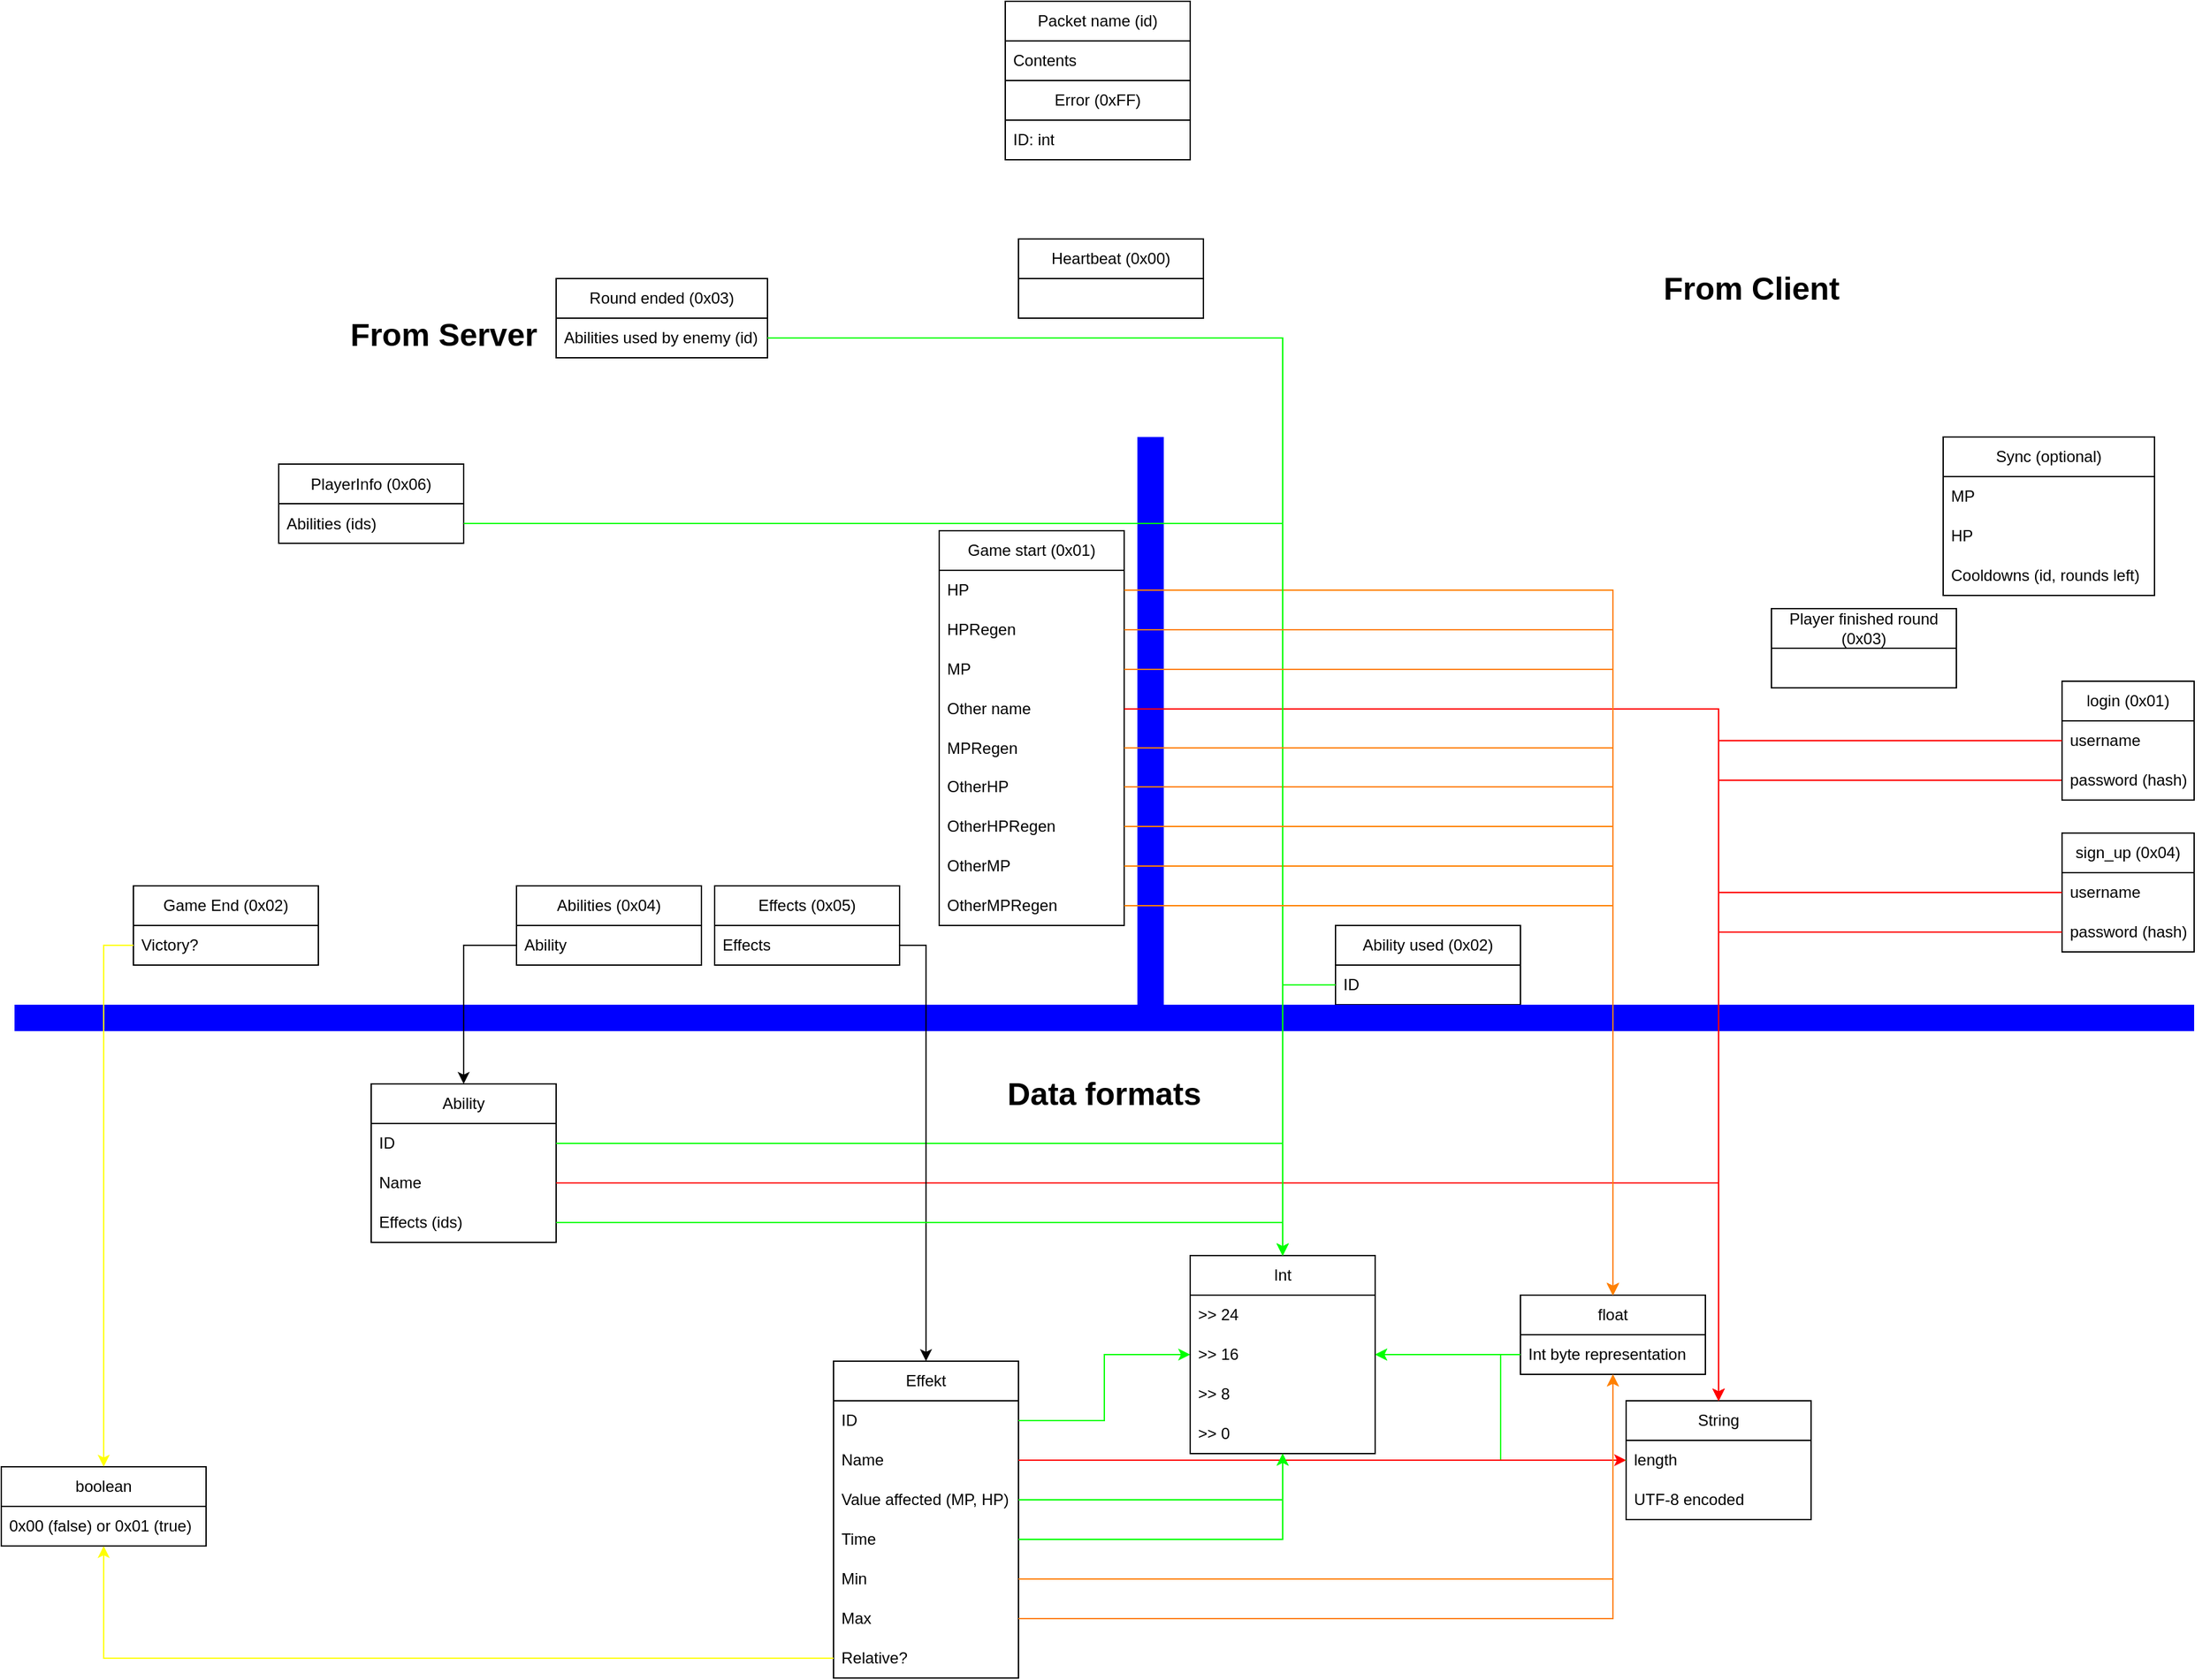 <mxfile version="24.5.3" type="device">
  <diagram name="Page-1" id="1aXTQvaHOBbPSqx9FsLq">
    <mxGraphModel dx="2359" dy="1979" grid="1" gridSize="10" guides="1" tooltips="1" connect="1" arrows="1" fold="1" page="1" pageScale="1" pageWidth="850" pageHeight="1100" math="0" shadow="0">
      <root>
        <mxCell id="0" />
        <mxCell id="1" parent="0" />
        <mxCell id="ZYOzPeOD46tJgNTAeWL3-3" value="Packet name (id)" style="swimlane;fontStyle=0;childLayout=stackLayout;horizontal=1;startSize=30;horizontalStack=0;resizeParent=1;resizeParentMax=0;resizeLast=0;collapsible=1;marginBottom=0;whiteSpace=wrap;html=1;" parent="1" vertex="1">
          <mxGeometry x="-80" y="-180" width="140" height="120" as="geometry" />
        </mxCell>
        <mxCell id="ZYOzPeOD46tJgNTAeWL3-5" value="Contents" style="text;strokeColor=none;fillColor=none;align=left;verticalAlign=middle;spacingLeft=4;spacingRight=4;overflow=hidden;points=[[0,0.5],[1,0.5]];portConstraint=eastwest;rotatable=0;whiteSpace=wrap;html=1;" parent="ZYOzPeOD46tJgNTAeWL3-3" vertex="1">
          <mxGeometry y="30" width="140" height="30" as="geometry" />
        </mxCell>
        <mxCell id="ZYOzPeOD46tJgNTAeWL3-103" value="Error&amp;nbsp;(0xFF)" style="swimlane;fontStyle=0;childLayout=stackLayout;horizontal=1;startSize=30;horizontalStack=0;resizeParent=1;resizeParentMax=0;resizeLast=0;collapsible=1;marginBottom=0;whiteSpace=wrap;html=1;" parent="ZYOzPeOD46tJgNTAeWL3-3" vertex="1">
          <mxGeometry y="60" width="140" height="60" as="geometry" />
        </mxCell>
        <mxCell id="ZYOzPeOD46tJgNTAeWL3-104" value="ID: int" style="text;strokeColor=none;fillColor=none;align=left;verticalAlign=middle;spacingLeft=4;spacingRight=4;overflow=hidden;points=[[0,0.5],[1,0.5]];portConstraint=eastwest;rotatable=0;whiteSpace=wrap;html=1;" parent="ZYOzPeOD46tJgNTAeWL3-103" vertex="1">
          <mxGeometry y="30" width="140" height="30" as="geometry" />
        </mxCell>
        <mxCell id="ZYOzPeOD46tJgNTAeWL3-7" value="Heartbeat (0x00)" style="swimlane;fontStyle=0;childLayout=stackLayout;horizontal=1;startSize=30;horizontalStack=0;resizeParent=1;resizeParentMax=0;resizeLast=0;collapsible=1;marginBottom=0;whiteSpace=wrap;html=1;" parent="1" vertex="1">
          <mxGeometry x="-70" width="140" height="60" as="geometry" />
        </mxCell>
        <mxCell id="ZYOzPeOD46tJgNTAeWL3-80" style="edgeStyle=orthogonalEdgeStyle;rounded=0;orthogonalLoop=1;jettySize=auto;html=1;exitX=0;exitY=0.5;exitDx=0;exitDy=0;strokeColor=#FF0000;" parent="1" source="ZYOzPeOD46tJgNTAeWL3-13" target="ZYOzPeOD46tJgNTAeWL3-75" edge="1">
          <mxGeometry relative="1" as="geometry" />
        </mxCell>
        <mxCell id="ZYOzPeOD46tJgNTAeWL3-10" value="login (0x01)" style="swimlane;fontStyle=0;childLayout=stackLayout;horizontal=1;startSize=30;horizontalStack=0;resizeParent=1;resizeParentMax=0;resizeLast=0;collapsible=1;marginBottom=0;whiteSpace=wrap;html=1;" parent="1" vertex="1">
          <mxGeometry x="720" y="335" width="100" height="90" as="geometry">
            <mxRectangle x="510" y="110" width="70" height="30" as="alternateBounds" />
          </mxGeometry>
        </mxCell>
        <mxCell id="ZYOzPeOD46tJgNTAeWL3-11" value="&lt;div&gt;username&lt;/div&gt;" style="text;strokeColor=none;fillColor=none;align=left;verticalAlign=middle;spacingLeft=4;spacingRight=4;overflow=hidden;points=[[0,0.5],[1,0.5]];portConstraint=eastwest;rotatable=0;whiteSpace=wrap;html=1;" parent="ZYOzPeOD46tJgNTAeWL3-10" vertex="1">
          <mxGeometry y="30" width="100" height="30" as="geometry" />
        </mxCell>
        <mxCell id="ZYOzPeOD46tJgNTAeWL3-13" value="&lt;div&gt;password (hash)&lt;/div&gt;" style="text;strokeColor=none;fillColor=none;align=left;verticalAlign=middle;spacingLeft=4;spacingRight=4;overflow=hidden;points=[[0,0.5],[1,0.5]];portConstraint=eastwest;rotatable=0;whiteSpace=wrap;html=1;" parent="ZYOzPeOD46tJgNTAeWL3-10" vertex="1">
          <mxGeometry y="60" width="100" height="30" as="geometry" />
        </mxCell>
        <mxCell id="ZYOzPeOD46tJgNTAeWL3-15" value="Round ended (0x03)" style="swimlane;fontStyle=0;childLayout=stackLayout;horizontal=1;startSize=30;horizontalStack=0;resizeParent=1;resizeParentMax=0;resizeLast=0;collapsible=1;marginBottom=0;whiteSpace=wrap;html=1;" parent="1" vertex="1">
          <mxGeometry x="-420" y="30" width="160" height="60" as="geometry" />
        </mxCell>
        <mxCell id="ZYOzPeOD46tJgNTAeWL3-16" value="Abilities used by enemy (id)" style="text;strokeColor=none;fillColor=none;align=left;verticalAlign=middle;spacingLeft=4;spacingRight=4;overflow=hidden;points=[[0,0.5],[1,0.5]];portConstraint=eastwest;rotatable=0;whiteSpace=wrap;html=1;" parent="ZYOzPeOD46tJgNTAeWL3-15" vertex="1">
          <mxGeometry y="30" width="160" height="30" as="geometry" />
        </mxCell>
        <mxCell id="ZYOzPeOD46tJgNTAeWL3-17" value="Ability used (0x02)" style="swimlane;fontStyle=0;childLayout=stackLayout;horizontal=1;startSize=30;horizontalStack=0;resizeParent=1;resizeParentMax=0;resizeLast=0;collapsible=1;marginBottom=0;whiteSpace=wrap;html=1;" parent="1" vertex="1">
          <mxGeometry x="170" y="520" width="140" height="60" as="geometry" />
        </mxCell>
        <mxCell id="ZYOzPeOD46tJgNTAeWL3-18" value="ID" style="text;strokeColor=none;fillColor=none;align=left;verticalAlign=middle;spacingLeft=4;spacingRight=4;overflow=hidden;points=[[0,0.5],[1,0.5]];portConstraint=eastwest;rotatable=0;whiteSpace=wrap;html=1;" parent="ZYOzPeOD46tJgNTAeWL3-17" vertex="1">
          <mxGeometry y="30" width="140" height="30" as="geometry" />
        </mxCell>
        <mxCell id="ZYOzPeOD46tJgNTAeWL3-20" value="Sync (optional)" style="swimlane;fontStyle=0;childLayout=stackLayout;horizontal=1;startSize=30;horizontalStack=0;resizeParent=1;resizeParentMax=0;resizeLast=0;collapsible=1;marginBottom=0;whiteSpace=wrap;html=1;" parent="1" vertex="1">
          <mxGeometry x="630" y="150" width="160" height="120" as="geometry" />
        </mxCell>
        <mxCell id="ZYOzPeOD46tJgNTAeWL3-21" value="MP" style="text;strokeColor=none;fillColor=none;align=left;verticalAlign=middle;spacingLeft=4;spacingRight=4;overflow=hidden;points=[[0,0.5],[1,0.5]];portConstraint=eastwest;rotatable=0;whiteSpace=wrap;html=1;" parent="ZYOzPeOD46tJgNTAeWL3-20" vertex="1">
          <mxGeometry y="30" width="160" height="30" as="geometry" />
        </mxCell>
        <mxCell id="ZYOzPeOD46tJgNTAeWL3-22" value="HP" style="text;strokeColor=none;fillColor=none;align=left;verticalAlign=middle;spacingLeft=4;spacingRight=4;overflow=hidden;points=[[0,0.5],[1,0.5]];portConstraint=eastwest;rotatable=0;whiteSpace=wrap;html=1;" parent="ZYOzPeOD46tJgNTAeWL3-20" vertex="1">
          <mxGeometry y="60" width="160" height="30" as="geometry" />
        </mxCell>
        <mxCell id="ZYOzPeOD46tJgNTAeWL3-23" value="Cooldowns (id, rounds left)" style="text;strokeColor=none;fillColor=none;align=left;verticalAlign=middle;spacingLeft=4;spacingRight=4;overflow=hidden;points=[[0,0.5],[1,0.5]];portConstraint=eastwest;rotatable=0;whiteSpace=wrap;html=1;" parent="ZYOzPeOD46tJgNTAeWL3-20" vertex="1">
          <mxGeometry y="90" width="160" height="30" as="geometry" />
        </mxCell>
        <mxCell id="ZYOzPeOD46tJgNTAeWL3-24" value="Game start (0x01)" style="swimlane;fontStyle=0;childLayout=stackLayout;horizontal=1;startSize=30;horizontalStack=0;resizeParent=1;resizeParentMax=0;resizeLast=0;collapsible=1;marginBottom=0;whiteSpace=wrap;html=1;" parent="1" vertex="1">
          <mxGeometry x="-130" y="221" width="140" height="299" as="geometry" />
        </mxCell>
        <mxCell id="3pG6W2G9Dq6V3UHfyor2-11" value="HP" style="text;strokeColor=none;fillColor=none;align=left;verticalAlign=middle;spacingLeft=4;spacingRight=4;overflow=hidden;points=[[0,0.5],[1,0.5]];portConstraint=eastwest;rotatable=0;whiteSpace=wrap;html=1;" parent="ZYOzPeOD46tJgNTAeWL3-24" vertex="1">
          <mxGeometry y="30" width="140" height="30" as="geometry" />
        </mxCell>
        <mxCell id="jSCA2mAYh-UvqBloOtYx-34" value="HPRegen" style="text;strokeColor=none;fillColor=none;align=left;verticalAlign=middle;spacingLeft=4;spacingRight=4;overflow=hidden;points=[[0,0.5],[1,0.5]];portConstraint=eastwest;rotatable=0;whiteSpace=wrap;html=1;" vertex="1" parent="ZYOzPeOD46tJgNTAeWL3-24">
          <mxGeometry y="60" width="140" height="30" as="geometry" />
        </mxCell>
        <mxCell id="3pG6W2G9Dq6V3UHfyor2-12" value="MP" style="text;strokeColor=none;fillColor=none;align=left;verticalAlign=middle;spacingLeft=4;spacingRight=4;overflow=hidden;points=[[0,0.5],[1,0.5]];portConstraint=eastwest;rotatable=0;whiteSpace=wrap;html=1;" parent="ZYOzPeOD46tJgNTAeWL3-24" vertex="1">
          <mxGeometry y="90" width="140" height="30" as="geometry" />
        </mxCell>
        <mxCell id="ZYOzPeOD46tJgNTAeWL3-25" value="Other name" style="text;strokeColor=none;fillColor=none;align=left;verticalAlign=middle;spacingLeft=4;spacingRight=4;overflow=hidden;points=[[0,0.5],[1,0.5]];portConstraint=eastwest;rotatable=0;whiteSpace=wrap;html=1;" parent="ZYOzPeOD46tJgNTAeWL3-24" vertex="1">
          <mxGeometry y="120" width="140" height="30" as="geometry" />
        </mxCell>
        <mxCell id="jSCA2mAYh-UvqBloOtYx-12" value="MPRegen" style="text;strokeColor=none;fillColor=none;align=left;verticalAlign=middle;spacingLeft=4;spacingRight=4;overflow=hidden;points=[[0,0.5],[1,0.5]];portConstraint=eastwest;rotatable=0;whiteSpace=wrap;html=1;" vertex="1" parent="ZYOzPeOD46tJgNTAeWL3-24">
          <mxGeometry y="150" width="140" height="29" as="geometry" />
        </mxCell>
        <mxCell id="jSCA2mAYh-UvqBloOtYx-3" value="OtherHP" style="text;strokeColor=none;fillColor=none;align=left;verticalAlign=middle;spacingLeft=4;spacingRight=4;overflow=hidden;points=[[0,0.5],[1,0.5]];portConstraint=eastwest;rotatable=0;whiteSpace=wrap;html=1;" vertex="1" parent="ZYOzPeOD46tJgNTAeWL3-24">
          <mxGeometry y="179" width="140" height="30" as="geometry" />
        </mxCell>
        <mxCell id="jSCA2mAYh-UvqBloOtYx-13" value="OtherHPRegen" style="text;strokeColor=none;fillColor=none;align=left;verticalAlign=middle;spacingLeft=4;spacingRight=4;overflow=hidden;points=[[0,0.5],[1,0.5]];portConstraint=eastwest;rotatable=0;whiteSpace=wrap;html=1;" vertex="1" parent="ZYOzPeOD46tJgNTAeWL3-24">
          <mxGeometry y="209" width="140" height="30" as="geometry" />
        </mxCell>
        <mxCell id="jSCA2mAYh-UvqBloOtYx-4" value="OtherMP" style="text;strokeColor=none;fillColor=none;align=left;verticalAlign=middle;spacingLeft=4;spacingRight=4;overflow=hidden;points=[[0,0.5],[1,0.5]];portConstraint=eastwest;rotatable=0;whiteSpace=wrap;html=1;" vertex="1" parent="ZYOzPeOD46tJgNTAeWL3-24">
          <mxGeometry y="239" width="140" height="30" as="geometry" />
        </mxCell>
        <mxCell id="jSCA2mAYh-UvqBloOtYx-15" value="OtherMPRegen" style="text;strokeColor=none;fillColor=none;align=left;verticalAlign=middle;spacingLeft=4;spacingRight=4;overflow=hidden;points=[[0,0.5],[1,0.5]];portConstraint=eastwest;rotatable=0;whiteSpace=wrap;html=1;" vertex="1" parent="ZYOzPeOD46tJgNTAeWL3-24">
          <mxGeometry y="269" width="140" height="30" as="geometry" />
        </mxCell>
        <mxCell id="ZYOzPeOD46tJgNTAeWL3-26" value="Ability" style="swimlane;fontStyle=0;childLayout=stackLayout;horizontal=1;startSize=30;horizontalStack=0;resizeParent=1;resizeParentMax=0;resizeLast=0;collapsible=1;marginBottom=0;whiteSpace=wrap;html=1;" parent="1" vertex="1">
          <mxGeometry x="-560" y="640" width="140" height="120" as="geometry" />
        </mxCell>
        <mxCell id="ZYOzPeOD46tJgNTAeWL3-27" value="ID" style="text;strokeColor=none;fillColor=none;align=left;verticalAlign=middle;spacingLeft=4;spacingRight=4;overflow=hidden;points=[[0,0.5],[1,0.5]];portConstraint=eastwest;rotatable=0;whiteSpace=wrap;html=1;" parent="ZYOzPeOD46tJgNTAeWL3-26" vertex="1">
          <mxGeometry y="30" width="140" height="30" as="geometry" />
        </mxCell>
        <mxCell id="ZYOzPeOD46tJgNTAeWL3-29" value="Name" style="text;strokeColor=none;fillColor=none;align=left;verticalAlign=middle;spacingLeft=4;spacingRight=4;overflow=hidden;points=[[0,0.5],[1,0.5]];portConstraint=eastwest;rotatable=0;whiteSpace=wrap;html=1;" parent="ZYOzPeOD46tJgNTAeWL3-26" vertex="1">
          <mxGeometry y="60" width="140" height="30" as="geometry" />
        </mxCell>
        <mxCell id="ZYOzPeOD46tJgNTAeWL3-30" value="Effects (ids)" style="text;strokeColor=none;fillColor=none;align=left;verticalAlign=middle;spacingLeft=4;spacingRight=4;overflow=hidden;points=[[0,0.5],[1,0.5]];portConstraint=eastwest;rotatable=0;whiteSpace=wrap;html=1;" parent="ZYOzPeOD46tJgNTAeWL3-26" vertex="1">
          <mxGeometry y="90" width="140" height="30" as="geometry" />
        </mxCell>
        <mxCell id="ZYOzPeOD46tJgNTAeWL3-31" value="Effekt" style="swimlane;fontStyle=0;childLayout=stackLayout;horizontal=1;startSize=30;horizontalStack=0;resizeParent=1;resizeParentMax=0;resizeLast=0;collapsible=1;marginBottom=0;whiteSpace=wrap;html=1;" parent="1" vertex="1">
          <mxGeometry x="-210" y="850" width="140" height="240" as="geometry" />
        </mxCell>
        <mxCell id="ZYOzPeOD46tJgNTAeWL3-32" value="ID" style="text;strokeColor=none;fillColor=none;align=left;verticalAlign=middle;spacingLeft=4;spacingRight=4;overflow=hidden;points=[[0,0.5],[1,0.5]];portConstraint=eastwest;rotatable=0;whiteSpace=wrap;html=1;" parent="ZYOzPeOD46tJgNTAeWL3-31" vertex="1">
          <mxGeometry y="30" width="140" height="30" as="geometry" />
        </mxCell>
        <mxCell id="ZYOzPeOD46tJgNTAeWL3-33" value="Name" style="text;strokeColor=none;fillColor=none;align=left;verticalAlign=middle;spacingLeft=4;spacingRight=4;overflow=hidden;points=[[0,0.5],[1,0.5]];portConstraint=eastwest;rotatable=0;whiteSpace=wrap;html=1;" parent="ZYOzPeOD46tJgNTAeWL3-31" vertex="1">
          <mxGeometry y="60" width="140" height="30" as="geometry" />
        </mxCell>
        <mxCell id="ZYOzPeOD46tJgNTAeWL3-34" value="Value affected (MP, HP)" style="text;strokeColor=none;fillColor=none;align=left;verticalAlign=middle;spacingLeft=4;spacingRight=4;overflow=hidden;points=[[0,0.5],[1,0.5]];portConstraint=eastwest;rotatable=0;whiteSpace=wrap;html=1;" parent="ZYOzPeOD46tJgNTAeWL3-31" vertex="1">
          <mxGeometry y="90" width="140" height="30" as="geometry" />
        </mxCell>
        <mxCell id="ZYOzPeOD46tJgNTAeWL3-35" value="Time" style="text;strokeColor=none;fillColor=none;align=left;verticalAlign=middle;spacingLeft=4;spacingRight=4;overflow=hidden;points=[[0,0.5],[1,0.5]];portConstraint=eastwest;rotatable=0;whiteSpace=wrap;html=1;" parent="ZYOzPeOD46tJgNTAeWL3-31" vertex="1">
          <mxGeometry y="120" width="140" height="30" as="geometry" />
        </mxCell>
        <mxCell id="ZYOzPeOD46tJgNTAeWL3-36" value="Min" style="text;strokeColor=none;fillColor=none;align=left;verticalAlign=middle;spacingLeft=4;spacingRight=4;overflow=hidden;points=[[0,0.5],[1,0.5]];portConstraint=eastwest;rotatable=0;whiteSpace=wrap;html=1;" parent="ZYOzPeOD46tJgNTAeWL3-31" vertex="1">
          <mxGeometry y="150" width="140" height="30" as="geometry" />
        </mxCell>
        <mxCell id="ZYOzPeOD46tJgNTAeWL3-37" value="Max" style="text;strokeColor=none;fillColor=none;align=left;verticalAlign=middle;spacingLeft=4;spacingRight=4;overflow=hidden;points=[[0,0.5],[1,0.5]];portConstraint=eastwest;rotatable=0;whiteSpace=wrap;html=1;" parent="ZYOzPeOD46tJgNTAeWL3-31" vertex="1">
          <mxGeometry y="180" width="140" height="30" as="geometry" />
        </mxCell>
        <mxCell id="ZYOzPeOD46tJgNTAeWL3-38" value="Relative?" style="text;strokeColor=none;fillColor=none;align=left;verticalAlign=middle;spacingLeft=4;spacingRight=4;overflow=hidden;points=[[0,0.5],[1,0.5]];portConstraint=eastwest;rotatable=0;whiteSpace=wrap;html=1;" parent="ZYOzPeOD46tJgNTAeWL3-31" vertex="1">
          <mxGeometry y="210" width="140" height="30" as="geometry" />
        </mxCell>
        <mxCell id="ZYOzPeOD46tJgNTAeWL3-39" value="Game End (0x02)" style="swimlane;fontStyle=0;childLayout=stackLayout;horizontal=1;startSize=30;horizontalStack=0;resizeParent=1;resizeParentMax=0;resizeLast=0;collapsible=1;marginBottom=0;whiteSpace=wrap;html=1;" parent="1" vertex="1">
          <mxGeometry x="-740" y="490" width="140" height="60" as="geometry" />
        </mxCell>
        <mxCell id="ZYOzPeOD46tJgNTAeWL3-40" value="Victory?" style="text;strokeColor=none;fillColor=none;align=left;verticalAlign=middle;spacingLeft=4;spacingRight=4;overflow=hidden;points=[[0,0.5],[1,0.5]];portConstraint=eastwest;rotatable=0;whiteSpace=wrap;html=1;" parent="ZYOzPeOD46tJgNTAeWL3-39" vertex="1">
          <mxGeometry y="30" width="140" height="30" as="geometry" />
        </mxCell>
        <mxCell id="ZYOzPeOD46tJgNTAeWL3-41" value="" style="endArrow=none;html=1;rounded=0;strokeWidth=20;curved=0;strokeColor=#0000FF;" parent="1" edge="1">
          <mxGeometry width="50" height="50" relative="1" as="geometry">
            <mxPoint x="30" y="600" as="sourcePoint" />
            <mxPoint x="30" y="150" as="targetPoint" />
          </mxGeometry>
        </mxCell>
        <mxCell id="ZYOzPeOD46tJgNTAeWL3-42" value="&lt;h1&gt;From Server&lt;/h1&gt;" style="text;html=1;align=center;verticalAlign=middle;whiteSpace=wrap;rounded=0;" parent="1" vertex="1">
          <mxGeometry x="-580" y="55" width="150" height="35" as="geometry" />
        </mxCell>
        <mxCell id="ZYOzPeOD46tJgNTAeWL3-43" value="&lt;h1&gt;From Client&lt;/h1&gt;" style="text;html=1;align=center;verticalAlign=middle;whiteSpace=wrap;rounded=0;" parent="1" vertex="1">
          <mxGeometry x="410" y="20" width="150" height="35" as="geometry" />
        </mxCell>
        <mxCell id="ZYOzPeOD46tJgNTAeWL3-44" value="" style="endArrow=none;html=1;rounded=0;strokeWidth=20;curved=0;fontColor=#0000ff;labelBackgroundColor=#0000FF;strokeColor=#0000FF;" parent="1" edge="1">
          <mxGeometry width="50" height="50" relative="1" as="geometry">
            <mxPoint x="820" y="590" as="sourcePoint" />
            <mxPoint x="-830" y="590" as="targetPoint" />
          </mxGeometry>
        </mxCell>
        <mxCell id="ZYOzPeOD46tJgNTAeWL3-45" value="&lt;h1&gt;Data formats&lt;/h1&gt;" style="text;html=1;align=center;verticalAlign=middle;whiteSpace=wrap;rounded=0;" parent="1" vertex="1">
          <mxGeometry x="-80" y="630" width="150" height="35" as="geometry" />
        </mxCell>
        <mxCell id="ZYOzPeOD46tJgNTAeWL3-46" value="Abilities (0x04)" style="swimlane;fontStyle=0;childLayout=stackLayout;horizontal=1;startSize=30;horizontalStack=0;resizeParent=1;resizeParentMax=0;resizeLast=0;collapsible=1;marginBottom=0;whiteSpace=wrap;html=1;" parent="1" vertex="1">
          <mxGeometry x="-450" y="490" width="140" height="60" as="geometry" />
        </mxCell>
        <mxCell id="ZYOzPeOD46tJgNTAeWL3-47" value="Ability&amp;nbsp;" style="text;strokeColor=none;fillColor=none;align=left;verticalAlign=middle;spacingLeft=4;spacingRight=4;overflow=hidden;points=[[0,0.5],[1,0.5]];portConstraint=eastwest;rotatable=0;whiteSpace=wrap;html=1;" parent="ZYOzPeOD46tJgNTAeWL3-46" vertex="1">
          <mxGeometry y="30" width="140" height="30" as="geometry" />
        </mxCell>
        <mxCell id="ZYOzPeOD46tJgNTAeWL3-53" style="edgeStyle=orthogonalEdgeStyle;rounded=0;orthogonalLoop=1;jettySize=auto;html=1;exitX=0;exitY=0.5;exitDx=0;exitDy=0;" parent="1" source="ZYOzPeOD46tJgNTAeWL3-47" target="ZYOzPeOD46tJgNTAeWL3-26" edge="1">
          <mxGeometry relative="1" as="geometry" />
        </mxCell>
        <mxCell id="ZYOzPeOD46tJgNTAeWL3-55" value="Player finished round (0x03)" style="swimlane;fontStyle=0;childLayout=stackLayout;horizontal=1;startSize=30;horizontalStack=0;resizeParent=1;resizeParentMax=0;resizeLast=0;collapsible=1;marginBottom=0;whiteSpace=wrap;html=1;" parent="1" vertex="1">
          <mxGeometry x="500" y="280" width="140" height="60" as="geometry" />
        </mxCell>
        <mxCell id="ZYOzPeOD46tJgNTAeWL3-57" value="Int" style="swimlane;fontStyle=0;childLayout=stackLayout;horizontal=1;startSize=30;horizontalStack=0;resizeParent=1;resizeParentMax=0;resizeLast=0;collapsible=1;marginBottom=0;whiteSpace=wrap;html=1;" parent="1" vertex="1">
          <mxGeometry x="60" y="770" width="140" height="150" as="geometry" />
        </mxCell>
        <mxCell id="ZYOzPeOD46tJgNTAeWL3-58" value="&amp;gt;&amp;gt; 24" style="text;strokeColor=none;fillColor=none;align=left;verticalAlign=middle;spacingLeft=4;spacingRight=4;overflow=hidden;points=[[0,0.5],[1,0.5]];portConstraint=eastwest;rotatable=0;whiteSpace=wrap;html=1;" parent="ZYOzPeOD46tJgNTAeWL3-57" vertex="1">
          <mxGeometry y="30" width="140" height="30" as="geometry" />
        </mxCell>
        <mxCell id="ZYOzPeOD46tJgNTAeWL3-59" value="&amp;gt;&amp;gt; 16" style="text;strokeColor=none;fillColor=none;align=left;verticalAlign=middle;spacingLeft=4;spacingRight=4;overflow=hidden;points=[[0,0.5],[1,0.5]];portConstraint=eastwest;rotatable=0;whiteSpace=wrap;html=1;" parent="ZYOzPeOD46tJgNTAeWL3-57" vertex="1">
          <mxGeometry y="60" width="140" height="30" as="geometry" />
        </mxCell>
        <mxCell id="ZYOzPeOD46tJgNTAeWL3-60" value="&amp;gt;&amp;gt; 8" style="text;strokeColor=none;fillColor=none;align=left;verticalAlign=middle;spacingLeft=4;spacingRight=4;overflow=hidden;points=[[0,0.5],[1,0.5]];portConstraint=eastwest;rotatable=0;whiteSpace=wrap;html=1;" parent="ZYOzPeOD46tJgNTAeWL3-57" vertex="1">
          <mxGeometry y="90" width="140" height="30" as="geometry" />
        </mxCell>
        <mxCell id="ZYOzPeOD46tJgNTAeWL3-61" value="&amp;gt;&amp;gt; 0" style="text;strokeColor=none;fillColor=none;align=left;verticalAlign=middle;spacingLeft=4;spacingRight=4;overflow=hidden;points=[[0,0.5],[1,0.5]];portConstraint=eastwest;rotatable=0;whiteSpace=wrap;html=1;" parent="ZYOzPeOD46tJgNTAeWL3-57" vertex="1">
          <mxGeometry y="120" width="140" height="30" as="geometry" />
        </mxCell>
        <mxCell id="ZYOzPeOD46tJgNTAeWL3-64" value="float" style="swimlane;fontStyle=0;childLayout=stackLayout;horizontal=1;startSize=30;horizontalStack=0;resizeParent=1;resizeParentMax=0;resizeLast=0;collapsible=1;marginBottom=0;whiteSpace=wrap;html=1;" parent="1" vertex="1">
          <mxGeometry x="310" y="800" width="140" height="60" as="geometry" />
        </mxCell>
        <mxCell id="ZYOzPeOD46tJgNTAeWL3-65" value="Int byte representation" style="text;strokeColor=none;fillColor=none;align=left;verticalAlign=middle;spacingLeft=4;spacingRight=4;overflow=hidden;points=[[0,0.5],[1,0.5]];portConstraint=eastwest;rotatable=0;whiteSpace=wrap;html=1;" parent="ZYOzPeOD46tJgNTAeWL3-64" vertex="1">
          <mxGeometry y="30" width="140" height="30" as="geometry" />
        </mxCell>
        <mxCell id="ZYOzPeOD46tJgNTAeWL3-69" style="edgeStyle=orthogonalEdgeStyle;rounded=0;orthogonalLoop=1;jettySize=auto;html=1;strokeColor=#00FF00;" parent="1" source="ZYOzPeOD46tJgNTAeWL3-65" target="ZYOzPeOD46tJgNTAeWL3-57" edge="1">
          <mxGeometry relative="1" as="geometry" />
        </mxCell>
        <mxCell id="ZYOzPeOD46tJgNTAeWL3-75" value="String" style="swimlane;fontStyle=0;childLayout=stackLayout;horizontal=1;startSize=30;horizontalStack=0;resizeParent=1;resizeParentMax=0;resizeLast=0;collapsible=1;marginBottom=0;whiteSpace=wrap;html=1;" parent="1" vertex="1">
          <mxGeometry x="390" y="880" width="140" height="90" as="geometry" />
        </mxCell>
        <mxCell id="ZYOzPeOD46tJgNTAeWL3-76" value="length" style="text;strokeColor=none;fillColor=none;align=left;verticalAlign=middle;spacingLeft=4;spacingRight=4;overflow=hidden;points=[[0,0.5],[1,0.5]];portConstraint=eastwest;rotatable=0;whiteSpace=wrap;html=1;" parent="ZYOzPeOD46tJgNTAeWL3-75" vertex="1">
          <mxGeometry y="30" width="140" height="30" as="geometry" />
        </mxCell>
        <mxCell id="ZYOzPeOD46tJgNTAeWL3-78" value="UTF-8 encoded&amp;nbsp;" style="text;strokeColor=none;fillColor=none;align=left;verticalAlign=middle;spacingLeft=4;spacingRight=4;overflow=hidden;points=[[0,0.5],[1,0.5]];portConstraint=eastwest;rotatable=0;whiteSpace=wrap;html=1;" parent="ZYOzPeOD46tJgNTAeWL3-75" vertex="1">
          <mxGeometry y="60" width="140" height="30" as="geometry" />
        </mxCell>
        <mxCell id="ZYOzPeOD46tJgNTAeWL3-77" style="edgeStyle=orthogonalEdgeStyle;rounded=0;orthogonalLoop=1;jettySize=auto;html=1;strokeColor=#00FF00;" parent="1" source="ZYOzPeOD46tJgNTAeWL3-76" target="ZYOzPeOD46tJgNTAeWL3-57" edge="1">
          <mxGeometry relative="1" as="geometry" />
        </mxCell>
        <mxCell id="ZYOzPeOD46tJgNTAeWL3-79" style="edgeStyle=orthogonalEdgeStyle;rounded=0;orthogonalLoop=1;jettySize=auto;html=1;strokeColor=#00FF00;" parent="1" source="ZYOzPeOD46tJgNTAeWL3-18" target="ZYOzPeOD46tJgNTAeWL3-57" edge="1">
          <mxGeometry relative="1" as="geometry" />
        </mxCell>
        <mxCell id="ZYOzPeOD46tJgNTAeWL3-81" style="edgeStyle=orthogonalEdgeStyle;rounded=0;orthogonalLoop=1;jettySize=auto;html=1;exitX=0;exitY=0.5;exitDx=0;exitDy=0;strokeColor=#FF0000;" parent="1" source="ZYOzPeOD46tJgNTAeWL3-11" target="ZYOzPeOD46tJgNTAeWL3-75" edge="1">
          <mxGeometry relative="1" as="geometry" />
        </mxCell>
        <mxCell id="ZYOzPeOD46tJgNTAeWL3-82" value="boolean" style="swimlane;fontStyle=0;childLayout=stackLayout;horizontal=1;startSize=30;horizontalStack=0;resizeParent=1;resizeParentMax=0;resizeLast=0;collapsible=1;marginBottom=0;whiteSpace=wrap;html=1;" parent="1" vertex="1">
          <mxGeometry x="-840" y="930" width="155" height="60" as="geometry" />
        </mxCell>
        <mxCell id="ZYOzPeOD46tJgNTAeWL3-83" value="0x00 (false) or 0x01 (true)" style="text;strokeColor=none;fillColor=none;align=left;verticalAlign=middle;spacingLeft=4;spacingRight=4;overflow=hidden;points=[[0,0.5],[1,0.5]];portConstraint=eastwest;rotatable=0;whiteSpace=wrap;html=1;" parent="ZYOzPeOD46tJgNTAeWL3-82" vertex="1">
          <mxGeometry y="30" width="155" height="30" as="geometry" />
        </mxCell>
        <mxCell id="ZYOzPeOD46tJgNTAeWL3-86" style="edgeStyle=orthogonalEdgeStyle;rounded=0;orthogonalLoop=1;jettySize=auto;html=1;strokeColor=#FF0000;" parent="1" source="ZYOzPeOD46tJgNTAeWL3-29" target="ZYOzPeOD46tJgNTAeWL3-75" edge="1">
          <mxGeometry relative="1" as="geometry" />
        </mxCell>
        <mxCell id="ZYOzPeOD46tJgNTAeWL3-87" style="edgeStyle=orthogonalEdgeStyle;rounded=0;orthogonalLoop=1;jettySize=auto;html=1;exitX=1;exitY=0.5;exitDx=0;exitDy=0;strokeColor=#00FF00;" parent="1" source="ZYOzPeOD46tJgNTAeWL3-32" target="ZYOzPeOD46tJgNTAeWL3-57" edge="1">
          <mxGeometry relative="1" as="geometry" />
        </mxCell>
        <mxCell id="ZYOzPeOD46tJgNTAeWL3-88" style="edgeStyle=orthogonalEdgeStyle;rounded=0;orthogonalLoop=1;jettySize=auto;html=1;exitX=1;exitY=0.5;exitDx=0;exitDy=0;strokeColor=#FF0000;" parent="1" source="ZYOzPeOD46tJgNTAeWL3-33" target="ZYOzPeOD46tJgNTAeWL3-75" edge="1">
          <mxGeometry relative="1" as="geometry" />
        </mxCell>
        <mxCell id="ZYOzPeOD46tJgNTAeWL3-90" style="edgeStyle=orthogonalEdgeStyle;rounded=0;orthogonalLoop=1;jettySize=auto;html=1;exitX=1;exitY=0.5;exitDx=0;exitDy=0;strokeColor=#00FF00;" parent="1" source="ZYOzPeOD46tJgNTAeWL3-35" target="ZYOzPeOD46tJgNTAeWL3-57" edge="1">
          <mxGeometry relative="1" as="geometry" />
        </mxCell>
        <mxCell id="ZYOzPeOD46tJgNTAeWL3-91" style="edgeStyle=orthogonalEdgeStyle;rounded=0;orthogonalLoop=1;jettySize=auto;html=1;exitX=1;exitY=0.5;exitDx=0;exitDy=0;strokeColor=#FF8000;" parent="1" source="ZYOzPeOD46tJgNTAeWL3-36" target="ZYOzPeOD46tJgNTAeWL3-64" edge="1">
          <mxGeometry relative="1" as="geometry" />
        </mxCell>
        <mxCell id="ZYOzPeOD46tJgNTAeWL3-92" style="edgeStyle=orthogonalEdgeStyle;rounded=0;orthogonalLoop=1;jettySize=auto;html=1;exitX=1;exitY=0.5;exitDx=0;exitDy=0;strokeColor=#FF8000;" parent="1" source="ZYOzPeOD46tJgNTAeWL3-37" target="ZYOzPeOD46tJgNTAeWL3-64" edge="1">
          <mxGeometry relative="1" as="geometry" />
        </mxCell>
        <mxCell id="ZYOzPeOD46tJgNTAeWL3-93" style="edgeStyle=orthogonalEdgeStyle;rounded=0;orthogonalLoop=1;jettySize=auto;html=1;strokeColor=#FFFF00;" parent="1" source="ZYOzPeOD46tJgNTAeWL3-38" target="ZYOzPeOD46tJgNTAeWL3-82" edge="1">
          <mxGeometry relative="1" as="geometry" />
        </mxCell>
        <mxCell id="ZYOzPeOD46tJgNTAeWL3-94" style="edgeStyle=orthogonalEdgeStyle;rounded=0;orthogonalLoop=1;jettySize=auto;html=1;exitX=1;exitY=0.5;exitDx=0;exitDy=0;strokeColor=#00FF00;" parent="1" source="ZYOzPeOD46tJgNTAeWL3-16" target="ZYOzPeOD46tJgNTAeWL3-57" edge="1">
          <mxGeometry relative="1" as="geometry" />
        </mxCell>
        <mxCell id="ZYOzPeOD46tJgNTAeWL3-95" style="edgeStyle=orthogonalEdgeStyle;rounded=0;orthogonalLoop=1;jettySize=auto;html=1;strokeColor=#FFFF00;" parent="1" source="ZYOzPeOD46tJgNTAeWL3-40" target="ZYOzPeOD46tJgNTAeWL3-82" edge="1">
          <mxGeometry relative="1" as="geometry" />
        </mxCell>
        <mxCell id="ZYOzPeOD46tJgNTAeWL3-96" style="edgeStyle=orthogonalEdgeStyle;rounded=0;orthogonalLoop=1;jettySize=auto;html=1;strokeColor=#FF0000;" parent="1" source="ZYOzPeOD46tJgNTAeWL3-25" target="ZYOzPeOD46tJgNTAeWL3-75" edge="1">
          <mxGeometry relative="1" as="geometry" />
        </mxCell>
        <mxCell id="ZYOzPeOD46tJgNTAeWL3-97" style="edgeStyle=orthogonalEdgeStyle;rounded=0;orthogonalLoop=1;jettySize=auto;html=1;strokeColor=#00FF00;" parent="1" source="ZYOzPeOD46tJgNTAeWL3-27" target="ZYOzPeOD46tJgNTAeWL3-57" edge="1">
          <mxGeometry relative="1" as="geometry" />
        </mxCell>
        <mxCell id="ZYOzPeOD46tJgNTAeWL3-98" style="edgeStyle=orthogonalEdgeStyle;rounded=0;orthogonalLoop=1;jettySize=auto;html=1;strokeColor=#00FF00;" parent="1" source="ZYOzPeOD46tJgNTAeWL3-34" target="ZYOzPeOD46tJgNTAeWL3-57" edge="1">
          <mxGeometry relative="1" as="geometry" />
        </mxCell>
        <mxCell id="ZYOzPeOD46tJgNTAeWL3-101" style="edgeStyle=orthogonalEdgeStyle;rounded=0;orthogonalLoop=1;jettySize=auto;html=1;exitX=1;exitY=0.5;exitDx=0;exitDy=0;" parent="1" source="ZYOzPeOD46tJgNTAeWL3-100" target="ZYOzPeOD46tJgNTAeWL3-31" edge="1">
          <mxGeometry relative="1" as="geometry" />
        </mxCell>
        <mxCell id="ZYOzPeOD46tJgNTAeWL3-99" value="Effects (0x05)" style="swimlane;fontStyle=0;childLayout=stackLayout;horizontal=1;startSize=30;horizontalStack=0;resizeParent=1;resizeParentMax=0;resizeLast=0;collapsible=1;marginBottom=0;whiteSpace=wrap;html=1;" parent="1" vertex="1">
          <mxGeometry x="-300" y="490" width="140" height="60" as="geometry" />
        </mxCell>
        <mxCell id="ZYOzPeOD46tJgNTAeWL3-100" value="Effects" style="text;strokeColor=none;fillColor=none;align=left;verticalAlign=middle;spacingLeft=4;spacingRight=4;overflow=hidden;points=[[0,0.5],[1,0.5]];portConstraint=eastwest;rotatable=0;whiteSpace=wrap;html=1;" parent="ZYOzPeOD46tJgNTAeWL3-99" vertex="1">
          <mxGeometry y="30" width="140" height="30" as="geometry" />
        </mxCell>
        <mxCell id="ZYOzPeOD46tJgNTAeWL3-102" style="edgeStyle=orthogonalEdgeStyle;rounded=0;orthogonalLoop=1;jettySize=auto;html=1;strokeColor=#00FF00;" parent="1" source="ZYOzPeOD46tJgNTAeWL3-30" target="ZYOzPeOD46tJgNTAeWL3-57" edge="1">
          <mxGeometry relative="1" as="geometry" />
        </mxCell>
        <mxCell id="3pG6W2G9Dq6V3UHfyor2-2" value="sign_up (0x04)" style="swimlane;fontStyle=0;childLayout=stackLayout;horizontal=1;startSize=30;horizontalStack=0;resizeParent=1;resizeParentMax=0;resizeLast=0;collapsible=1;marginBottom=0;whiteSpace=wrap;html=1;" parent="1" vertex="1">
          <mxGeometry x="720" y="450" width="100" height="90" as="geometry">
            <mxRectangle x="510" y="110" width="70" height="30" as="alternateBounds" />
          </mxGeometry>
        </mxCell>
        <mxCell id="3pG6W2G9Dq6V3UHfyor2-3" value="&lt;div&gt;username&lt;/div&gt;" style="text;strokeColor=none;fillColor=none;align=left;verticalAlign=middle;spacingLeft=4;spacingRight=4;overflow=hidden;points=[[0,0.5],[1,0.5]];portConstraint=eastwest;rotatable=0;whiteSpace=wrap;html=1;" parent="3pG6W2G9Dq6V3UHfyor2-2" vertex="1">
          <mxGeometry y="30" width="100" height="30" as="geometry" />
        </mxCell>
        <mxCell id="3pG6W2G9Dq6V3UHfyor2-4" value="&lt;div&gt;password (hash)&lt;/div&gt;" style="text;strokeColor=none;fillColor=none;align=left;verticalAlign=middle;spacingLeft=4;spacingRight=4;overflow=hidden;points=[[0,0.5],[1,0.5]];portConstraint=eastwest;rotatable=0;whiteSpace=wrap;html=1;" parent="3pG6W2G9Dq6V3UHfyor2-2" vertex="1">
          <mxGeometry y="60" width="100" height="30" as="geometry" />
        </mxCell>
        <mxCell id="3pG6W2G9Dq6V3UHfyor2-7" style="edgeStyle=orthogonalEdgeStyle;rounded=0;orthogonalLoop=1;jettySize=auto;html=1;strokeColor=#FF0000;" parent="1" source="3pG6W2G9Dq6V3UHfyor2-3" target="ZYOzPeOD46tJgNTAeWL3-75" edge="1">
          <mxGeometry relative="1" as="geometry" />
        </mxCell>
        <mxCell id="3pG6W2G9Dq6V3UHfyor2-8" style="edgeStyle=orthogonalEdgeStyle;rounded=0;orthogonalLoop=1;jettySize=auto;html=1;strokeColor=#FF0000;" parent="1" source="3pG6W2G9Dq6V3UHfyor2-4" target="ZYOzPeOD46tJgNTAeWL3-75" edge="1">
          <mxGeometry relative="1" as="geometry" />
        </mxCell>
        <mxCell id="3pG6W2G9Dq6V3UHfyor2-13" style="edgeStyle=orthogonalEdgeStyle;rounded=0;orthogonalLoop=1;jettySize=auto;html=1;strokeColor=#FF8000;" parent="1" source="3pG6W2G9Dq6V3UHfyor2-11" target="ZYOzPeOD46tJgNTAeWL3-64" edge="1">
          <mxGeometry relative="1" as="geometry" />
        </mxCell>
        <mxCell id="jSCA2mAYh-UvqBloOtYx-5" style="edgeStyle=orthogonalEdgeStyle;rounded=0;orthogonalLoop=1;jettySize=auto;html=1;strokeColor=#FF8000;" edge="1" parent="1" source="jSCA2mAYh-UvqBloOtYx-3" target="ZYOzPeOD46tJgNTAeWL3-64">
          <mxGeometry relative="1" as="geometry" />
        </mxCell>
        <mxCell id="jSCA2mAYh-UvqBloOtYx-6" style="edgeStyle=orthogonalEdgeStyle;rounded=0;orthogonalLoop=1;jettySize=auto;html=1;strokeColor=#FF8000;" edge="1" parent="1" source="jSCA2mAYh-UvqBloOtYx-4" target="ZYOzPeOD46tJgNTAeWL3-64">
          <mxGeometry relative="1" as="geometry" />
        </mxCell>
        <mxCell id="jSCA2mAYh-UvqBloOtYx-7" value="PlayerInfo (0x06)" style="swimlane;fontStyle=0;childLayout=stackLayout;horizontal=1;startSize=30;horizontalStack=0;resizeParent=1;resizeParentMax=0;resizeLast=0;collapsible=1;marginBottom=0;whiteSpace=wrap;html=1;" vertex="1" parent="1">
          <mxGeometry x="-630" y="170.5" width="140" height="60" as="geometry" />
        </mxCell>
        <mxCell id="jSCA2mAYh-UvqBloOtYx-8" value="Abilities (ids)" style="text;strokeColor=none;fillColor=none;align=left;verticalAlign=middle;spacingLeft=4;spacingRight=4;overflow=hidden;points=[[0,0.5],[1,0.5]];portConstraint=eastwest;rotatable=0;whiteSpace=wrap;html=1;" vertex="1" parent="jSCA2mAYh-UvqBloOtYx-7">
          <mxGeometry y="30" width="140" height="30" as="geometry" />
        </mxCell>
        <mxCell id="jSCA2mAYh-UvqBloOtYx-10" style="edgeStyle=orthogonalEdgeStyle;rounded=0;orthogonalLoop=1;jettySize=auto;html=1;strokeColor=#00FF00;" edge="1" parent="1" source="jSCA2mAYh-UvqBloOtYx-8" target="ZYOzPeOD46tJgNTAeWL3-57">
          <mxGeometry relative="1" as="geometry" />
        </mxCell>
        <mxCell id="jSCA2mAYh-UvqBloOtYx-16" style="edgeStyle=orthogonalEdgeStyle;rounded=0;orthogonalLoop=1;jettySize=auto;html=1;strokeColor=#FF8000;" edge="1" parent="1" source="jSCA2mAYh-UvqBloOtYx-13" target="ZYOzPeOD46tJgNTAeWL3-64">
          <mxGeometry relative="1" as="geometry" />
        </mxCell>
        <mxCell id="jSCA2mAYh-UvqBloOtYx-17" style="edgeStyle=orthogonalEdgeStyle;rounded=0;orthogonalLoop=1;jettySize=auto;html=1;strokeColor=#FF8000;" edge="1" parent="1" source="jSCA2mAYh-UvqBloOtYx-15" target="ZYOzPeOD46tJgNTAeWL3-64">
          <mxGeometry relative="1" as="geometry" />
        </mxCell>
        <mxCell id="jSCA2mAYh-UvqBloOtYx-18" style="edgeStyle=orthogonalEdgeStyle;rounded=0;orthogonalLoop=1;jettySize=auto;html=1;strokeColor=#FF8000;" edge="1" parent="1" source="jSCA2mAYh-UvqBloOtYx-12" target="ZYOzPeOD46tJgNTAeWL3-64">
          <mxGeometry relative="1" as="geometry" />
        </mxCell>
        <mxCell id="jSCA2mAYh-UvqBloOtYx-35" style="edgeStyle=orthogonalEdgeStyle;rounded=0;orthogonalLoop=1;jettySize=auto;html=1;strokeColor=#FF8000;" edge="1" parent="1" source="jSCA2mAYh-UvqBloOtYx-34" target="ZYOzPeOD46tJgNTAeWL3-64">
          <mxGeometry relative="1" as="geometry" />
        </mxCell>
        <mxCell id="jSCA2mAYh-UvqBloOtYx-36" style="edgeStyle=orthogonalEdgeStyle;rounded=0;orthogonalLoop=1;jettySize=auto;html=1;strokeColor=#FF8000;" edge="1" parent="1" source="3pG6W2G9Dq6V3UHfyor2-12" target="ZYOzPeOD46tJgNTAeWL3-64">
          <mxGeometry relative="1" as="geometry">
            <mxPoint x="260" y="710" as="targetPoint" />
          </mxGeometry>
        </mxCell>
      </root>
    </mxGraphModel>
  </diagram>
</mxfile>
